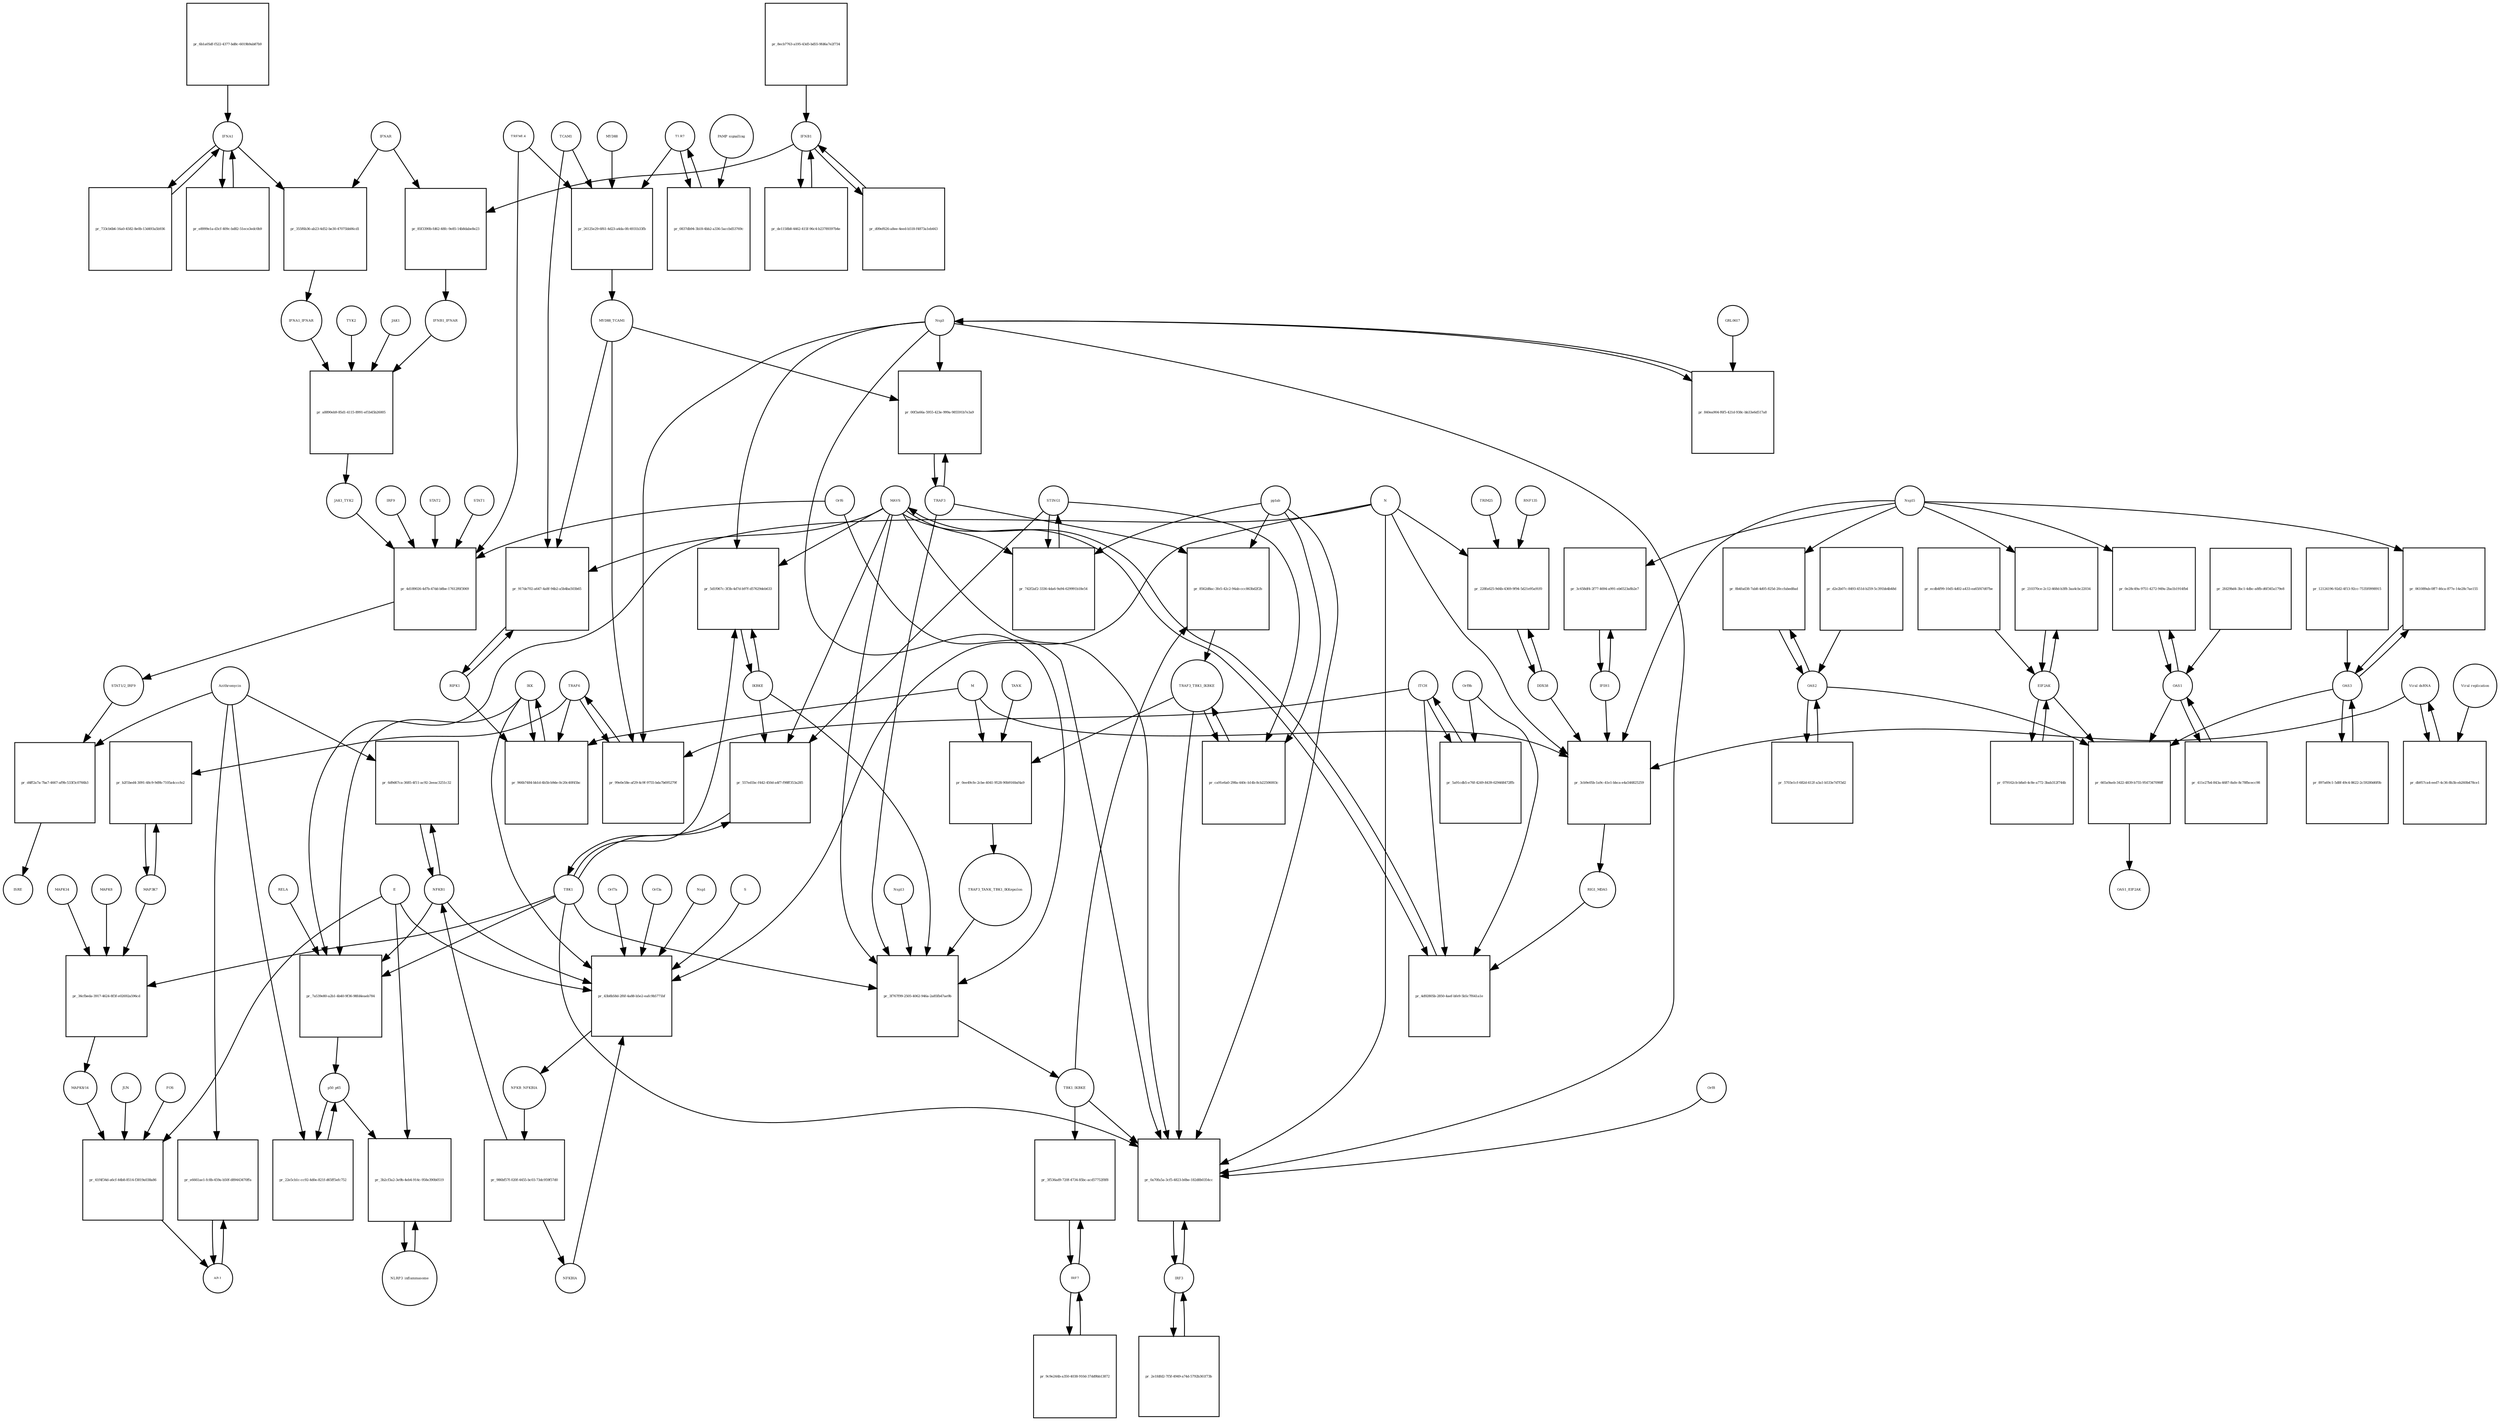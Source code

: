 strict digraph  {
IFNA1 [annotation="urn_miriam_pubmed_31226023|urn_miriam_wikipathways_WP4868", bipartite=0, cls=macromolecule, fontsize=4, label=IFNA1, shape=circle];
"pr_733cb6b6-16a0-4582-8e0b-13d493a5b936" [annotation="", bipartite=1, cls=process, fontsize=4, label="pr_733cb6b6-16a0-4582-8e0b-13d493a5b936", shape=square];
IFNB1 [annotation="urn_miriam_pubmed_31226023|urn_miriam_wikipathways_WP4868", bipartite=0, cls=macromolecule, fontsize=4, label=IFNB1, shape=circle];
"pr_de1158b8-4462-415f-96c4-b23789397b4e" [annotation="", bipartite=1, cls=process, fontsize=4, label="pr_de1158b8-4462-415f-96c4-b23789397b4e", shape=square];
"STAT1/2_IRF9" [annotation="urn_miriam_pubmed_31226023|urn_miriam_wikipathways_WP4868", bipartite=0, cls=complex, fontsize=4, label="STAT1/2_IRF9", shape=circle];
"pr_d4ff2a7a-7ba7-4667-af9b-533f3c0766b3" [annotation="", bipartite=1, cls=process, fontsize=4, label="pr_d4ff2a7a-7ba7-4667-af9b-533f3c0766b3", shape=square];
ISRE [annotation="urn_miriam_pubmed_31226023|urn_miriam_wikipathways_WP4868", bipartite=0, cls=complex, fontsize=4, label=ISRE, shape=circle];
Azithromycin [annotation=urn_miriam_wikipathways_WP4868, bipartite=0, cls="simple chemical", fontsize=4, label=Azithromycin, shape=circle];
"AP-1" [annotation="urn_miriam_pubmed_31226023|urn_miriam_wikipathways_WP4868", bipartite=0, cls=complex, fontsize=4, label="AP-1", shape=circle];
"pr_e6661ae1-fc8b-459a-b50f-d89443470ffa" [annotation="", bipartite=1, cls=process, fontsize=4, label="pr_e6661ae1-fc8b-459a-b50f-d89443470ffa", shape=square];
NFKB1 [annotation=urn_miriam_wikipathways_WP4868, bipartite=0, cls=macromolecule, fontsize=4, label=NFKB1, shape=circle];
"pr_6d9d67ca-3685-4f11-ac92-2eeac3251c32" [annotation="", bipartite=1, cls=process, fontsize=4, label="pr_6d9d67ca-3685-4f11-ac92-2eeac3251c32", shape=square];
IRF3 [annotation="", bipartite=0, cls=macromolecule, fontsize=4, label=IRF3, shape=circle];
"pr_2e1fdfd2-7f5f-4949-a74d-5792b361f73b" [annotation="", bipartite=1, cls=process, fontsize=4, label="pr_2e1fdfd2-7f5f-4949-a74d-5792b361f73b", shape=square];
p50_p65 [annotation="", bipartite=0, cls=complex, fontsize=4, label=p50_p65, shape=circle];
"pr_22e5cb1c-cc92-4d0e-821f-d65ff5efc752" [annotation="", bipartite=1, cls=process, fontsize=4, label="pr_22e5cb1c-cc92-4d0e-821f-d65ff5efc752", shape=square];
IRF7 [annotation="", bipartite=0, cls=macromolecule, fontsize=4, label=IRF7, shape=circle];
"pr_9c9e244b-a350-4038-910d-37dd9bb13872" [annotation="", bipartite=1, cls=process, fontsize=4, label="pr_9c9e244b-a350-4038-910d-37dd9bb13872", shape=square];
"pr_d09ef626-a8ee-4eed-b518-f4873a1eb443" [annotation="", bipartite=1, cls=process, fontsize=4, label="pr_d09ef626-a8ee-4eed-b518-f4873a1eb443", shape=square];
"pr_e8999e1a-d3cf-409c-bd82-51ece3edc0b9" [annotation="", bipartite=1, cls=process, fontsize=4, label="pr_e8999e1a-d3cf-409c-bd82-51ece3edc0b9", shape=square];
OAS1 [annotation="", bipartite=0, cls=macromolecule, fontsize=4, label=OAS1, shape=circle];
"pr_411e27b4-843a-4687-8afe-8c78fbcecc98" [annotation="", bipartite=1, cls=process, fontsize=4, label="pr_411e27b4-843a-4687-8afe-8c78fbcecc98", shape=square];
EIF2AK [annotation="", bipartite=0, cls=macromolecule, fontsize=4, label=EIF2AK, shape=circle];
"pr_079162cb-b8a0-4c8e-a772-3bab312f744b" [annotation="", bipartite=1, cls=process, fontsize=4, label="pr_079162cb-b8a0-4c8e-a772-3bab312f744b", shape=square];
OAS2 [annotation="", bipartite=0, cls=macromolecule, fontsize=4, label=OAS2, shape=circle];
"pr_5703e1cf-682d-412f-a3a1-b533e7d7f3d2" [annotation="", bipartite=1, cls=process, fontsize=4, label="pr_5703e1cf-682d-412f-a3a1-b533e7d7f3d2", shape=square];
OAS3 [annotation="", bipartite=0, cls=macromolecule, fontsize=4, label=OAS3, shape=circle];
"pr_897a69c1-5d8f-49c4-8622-2c59280d6f0b" [annotation="", bipartite=1, cls=process, fontsize=4, label="pr_897a69c1-5d8f-49c4-8622-2c59280d6f0b", shape=square];
"pr_8ecb7763-a195-43d5-bd55-9fd6a7e2f734" [annotation="", bipartite=1, cls=process, fontsize=4, label="pr_8ecb7763-a195-43d5-bd55-9fd6a7e2f734", shape=square];
"pr_6b1a05df-f522-4377-bd8c-6019b9ab87b9" [annotation="", bipartite=1, cls=process, fontsize=4, label="pr_6b1a05df-f522-4377-bd8c-6019b9ab87b9", shape=square];
"pr_2fd29bd4-3bc1-4dbc-a8fb-d6f345a179e8" [annotation="", bipartite=1, cls=process, fontsize=4, label="pr_2fd29bd4-3bc1-4dbc-a8fb-d6f345a179e8", shape=square];
"pr_ecdb4f99-10d5-4d02-a433-ea65f47d07be" [annotation="", bipartite=1, cls=process, fontsize=4, label="pr_ecdb4f99-10d5-4d02-a433-ea65f47d07be", shape=square];
TRAF6 [annotation="urn_miriam_pubmed_31226023|urn_miriam_wikipathways_WP4868", bipartite=0, cls=macromolecule, fontsize=4, label=TRAF6, shape=circle];
"pr_99e0e58e-af29-4c9f-9755-bda7b695279f" [annotation="", bipartite=1, cls=process, fontsize=4, label="pr_99e0e58e-af29-4c9f-9755-bda7b695279f", shape=square];
MYD88_TCAM1 [annotation=urn_miriam_pubmed_31226023, bipartite=0, cls=complex, fontsize=4, label=MYD88_TCAM1, shape=circle];
Nsp3 [annotation="urn_miriam_pubmed_31226023|urn_miriam_wikipathways_WP4868|urn_miriam_ncbiprotein_YP_009725299", bipartite=0, cls=macromolecule, fontsize=4, label=Nsp3, shape=circle];
ITCH [annotation="", bipartite=0, cls=macromolecule, fontsize=4, label=ITCH, shape=circle];
TBK1 [annotation="urn_miriam_pubmed_31226023|urn_miriam_wikipathways_WP4868|urn_miriam_pubmed_24622840", bipartite=0, cls=macromolecule, fontsize=4, label=TBK1, shape=circle];
"pr_557ed1bc-f442-450d-a4f7-f98ff353a285" [annotation="", bipartite=1, cls=process, fontsize=4, label="pr_557ed1bc-f442-450d-a4f7-f98ff353a285", shape=square];
IKBKE [annotation="", bipartite=0, cls=macromolecule, fontsize=4, label=IKBKE, shape=circle];
STING1 [annotation=urn_miriam_pubmed_24622840, bipartite=0, cls=macromolecule, fontsize=4, label=STING1, shape=circle];
MAVS [annotation="", bipartite=0, cls=macromolecule, fontsize=4, label=MAVS, shape=circle];
"pr_d2e2b07c-8493-451d-b259-5c391bb4b48d" [annotation="", bipartite=1, cls=process, fontsize=4, label="pr_d2e2b07c-8493-451d-b259-5c391bb4b48d", shape=square];
"pr_12124196-92d2-4f13-92cc-7535f0998915" [annotation="", bipartite=1, cls=process, fontsize=4, label="pr_12124196-92d2-4f13-92cc-7535f0998915", shape=square];
TRAF3 [annotation=urn_miriam_pubmed_31226023, bipartite=0, cls=macromolecule, fontsize=4, label=TRAF3, shape=circle];
"pr_00f3a66a-5955-423e-999a-985591b7e3a9" [annotation="", bipartite=1, cls=process, fontsize=4, label="pr_00f3a66a-5955-423e-999a-985591b7e3a9", shape=square];
MAP3K7 [annotation="", bipartite=0, cls=macromolecule, fontsize=4, label=MAP3K7, shape=circle];
"pr_b2f1bed4-3091-48c9-9d9b-7105a4cccfe2" [annotation="", bipartite=1, cls=process, fontsize=4, label="pr_b2f1bed4-3091-48c9-9d9b-7105a4cccfe2", shape=square];
IKK [annotation="", bipartite=0, cls=complex, fontsize=4, label=IKK, shape=circle];
"pr_966b7484-bb1d-4b5b-b9de-0c20c40f45bc" [annotation="", bipartite=1, cls=process, fontsize=4, label="pr_966b7484-bb1d-4b5b-b9de-0c20c40f45bc", shape=square];
RIPK1 [annotation="", bipartite=0, cls=macromolecule, fontsize=4, label=RIPK1, shape=circle];
M [annotation="urn_miriam_pubmed_31226023|urn_miriam_ncbiprotein_BCD58756", bipartite=0, cls=macromolecule, fontsize=4, label=M, shape=circle];
"pr_5d1f067c-3f3b-4d7d-b97f-d57629deb633" [annotation="", bipartite=1, cls=process, fontsize=4, label="pr_5d1f067c-3f3b-4d7d-b97f-d57629deb633", shape=square];
"pr_0a70fa5a-3cf5-4823-b0be-182d8b0354cc" [annotation="", bipartite=1, cls=process, fontsize=4, label="pr_0a70fa5a-3cf5-4823-b0be-182d8b0354cc", shape=square];
TBK1_IKBKE [annotation="urn_miriam_pubmed_31226023|urn_miriam_wikipathways_WP4868|urn_miriam_pubmed_24622840", bipartite=0, cls=complex, fontsize=4, label=TBK1_IKBKE, shape=circle];
N [annotation="urn_miriam_pubmed_31226023|urn_miriam_ncbiprotein_BCD58761", bipartite=0, cls=macromolecule, fontsize=4, label=N, shape=circle];
TRAF3_TBK1_IKBKE [annotation=urn_miriam_pubmed_24622840, bipartite=0, cls=complex, fontsize=4, label=TRAF3_TBK1_IKBKE, shape=circle];
Orf8 [annotation=urn_miriam_ncbiprotein_BCD58760, bipartite=0, cls=complex, fontsize=4, label=Orf8, shape=circle];
Orf6 [annotation="urn_miriam_pubmed_31226023|urn_miriam_ncbiprotein_BCD58757", bipartite=0, cls=macromolecule, fontsize=4, label=Orf6, shape=circle];
pp1ab [annotation="urn_miriam_ncbiprotein_YP_009724389|urn_miriam_pubmed_24622840", bipartite=0, cls=macromolecule, fontsize=4, label=pp1ab, shape=circle];
"pr_917de702-a647-4a8f-94b2-a5b4ba503b65" [annotation="", bipartite=1, cls=process, fontsize=4, label="pr_917de702-a647-4a8f-94b2-a5b4ba503b65", shape=square];
TCAM1 [annotation=urn_miriam_pubmed_31226023, bipartite=0, cls=macromolecule, fontsize=4, label=TCAM1, shape=circle];
"pr_4d92805b-2850-4aef-bfe9-5b5c7f641a1e" [annotation="", bipartite=1, cls=process, fontsize=4, label="pr_4d92805b-2850-4aef-bfe9-5b5c7f641a1e", shape=square];
RIG1_MDA5 [annotation="urn_miriam_pubmed_31226023|urn_miriam_pubmed_19052324", bipartite=0, cls=complex, fontsize=4, label=RIG1_MDA5, shape=circle];
Orf9b [annotation="urn_miriam_pubmed_31226023|urn_miriam_ncbiprotein_ABI96969|urn_miriam_uniprot_P0DTD2", bipartite=0, cls=macromolecule, fontsize=4, label=Orf9b, shape=circle];
"pr_061089ab-0ff7-46ca-877e-14e28c7ae155" [annotation="", bipartite=1, cls=process, fontsize=4, label="pr_061089ab-0ff7-46ca-877e-14e28c7ae155", shape=square];
Nsp15 [annotation="urn_miriam_pubmed_31226023|urn_miriam_ncbiprotein_YP_009725310", bipartite=0, cls=macromolecule, fontsize=4, label=Nsp15, shape=circle];
"pr_8b4fad38-7ab8-4d05-825d-20ccfabed8ad" [annotation="", bipartite=1, cls=process, fontsize=4, label="pr_8b4fad38-7ab8-4d05-825d-20ccfabed8ad", shape=square];
"pr_0e28c49a-9751-4272-949a-2ba1b1914fb4" [annotation="", bipartite=1, cls=process, fontsize=4, label="pr_0e28c49a-9751-4272-949a-2ba1b1914fb4", shape=square];
"pr_210370ce-2c12-468d-b3f8-3aa4cbc22034" [annotation="", bipartite=1, cls=process, fontsize=4, label="pr_210370ce-2c12-468d-b3f8-3aa4cbc22034", shape=square];
"Viral dsRNA" [annotation="urn_miriam_pubmed_31226023|urn_miriam_pubmed_19052324|urn_miriam_taxonomy_694009", bipartite=0, cls="nucleic acid feature", fontsize=4, label="Viral dsRNA", shape=circle];
"pr_db957ca4-eed7-4c36-8b3b-eb260b478ce1" [annotation="", bipartite=1, cls=process, fontsize=4, label="pr_db957ca4-eed7-4c36-8b3b-eb260b478ce1", shape=square];
"Viral replication" [annotation="urn_miriam_pubmed_31226023|urn_miriam_pubmed_19052324|urn_miriam_mesh_D014779", bipartite=0, cls=phenotype, fontsize=4, label="Viral replication", shape=circle];
"pr_840ea904-f6f5-421d-938c-bb33e6d517a8" [annotation="", bipartite=1, cls=process, fontsize=4, label="pr_840ea904-f6f5-421d-938c-bb33e6d517a8", shape=square];
GRL0617 [annotation=urn_miriam_wikipathways_WP4868, bipartite=0, cls="simple chemical", fontsize=4, label=GRL0617, shape=circle];
"pr_742f2af2-3336-4da6-9a94-629991b18e54" [annotation="", bipartite=1, cls=process, fontsize=4, label="pr_742f2af2-3336-4da6-9a94-629991b18e54", shape=square];
"pr_ca91e6a0-298a-440c-b14b-8cb22506003c" [annotation="", bipartite=1, cls=process, fontsize=4, label="pr_ca91e6a0-298a-440c-b14b-8cb22506003c", shape=square];
TLR7 [annotation=urn_miriam_pubmed_31226023, bipartite=0, cls=macromolecule, fontsize=4, label=TLR7, shape=circle];
"pr_0837db94-3b18-4bb2-a336-5accbd53769c" [annotation="", bipartite=1, cls=process, fontsize=4, label="pr_0837db94-3b18-4bb2-a336-5accbd53769c", shape=square];
"PAMP signalling" [annotation="urn_miriam_pubmed_31226023|urn_miriam_mesh_D000069452", bipartite=0, cls=phenotype, fontsize=4, label="PAMP signalling", shape=circle];
IFIH1 [annotation="", bipartite=0, cls=macromolecule, fontsize=4, label=IFIH1, shape=circle];
"pr_3c658df4-2f77-4694-a991-eb6523a8b2e7" [annotation="", bipartite=1, cls=process, fontsize=4, label="pr_3c658df4-2f77-4694-a991-eb6523a8b2e7", shape=square];
DDX58 [annotation="urn_miriam_pubmed_31226023|urn_miriam_pubmed_19052324", bipartite=0, cls=macromolecule, fontsize=4, label=DDX58, shape=circle];
"pr_228fa625-9d4b-4369-9f94-5d21e95a91f0" [annotation="", bipartite=1, cls=process, fontsize=4, label="pr_228fa625-9d4b-4369-9f94-5d21e95a91f0", shape=square];
TRIM25 [annotation="", bipartite=0, cls=macromolecule, fontsize=4, label=TRIM25, shape=circle];
RNF135 [annotation="", bipartite=0, cls=macromolecule, fontsize=4, label=RNF135, shape=circle];
"pr_5a91cdb5-e76f-4249-8439-629468472ffb" [annotation="", bipartite=1, cls=process, fontsize=4, label="pr_5a91cdb5-e76f-4249-8439-629468472ffb", shape=square];
"pr_0ee49cfe-2cbe-4041-9528-90b9160af4a9" [annotation="", bipartite=1, cls=process, fontsize=4, label="pr_0ee49cfe-2cbe-4041-9528-90b9160af4a9", shape=square];
TRAF3_TANK_TBK1_IKKepsilon [annotation="", bipartite=0, cls=complex, fontsize=4, label=TRAF3_TANK_TBK1_IKKepsilon, shape=circle];
TANK [annotation="", bipartite=0, cls=macromolecule, fontsize=4, label=TANK, shape=circle];
"pr_3f536ad9-720f-4734-85bc-acd57752f8f8" [annotation="", bipartite=1, cls=process, fontsize=4, label="pr_3f536ad9-720f-4734-85bc-acd57752f8f8", shape=square];
NLRP3_inflammasome [annotation="", bipartite=0, cls=complex, fontsize=4, label=NLRP3_inflammasome, shape=circle];
"pr_3b2cf3a2-3e9b-4eb4-914c-958e390b0519" [annotation="", bipartite=1, cls=process, fontsize=4, label="pr_3b2cf3a2-3e9b-4eb4-914c-958e390b0519", shape=square];
E [annotation="urn_miriam_pubmed_31226023|urn_miriam_ncbiprotein_BCD58755", bipartite=0, cls=macromolecule, fontsize=4, label=E, shape=circle];
STAT1 [annotation="urn_miriam_pubmed_31226023|urn_miriam_wikipathways_WP4868", bipartite=0, cls=macromolecule, fontsize=4, label=STAT1, shape=circle];
"pr_4d189026-4d7b-47dd-b8be-17612f6f3069" [annotation="", bipartite=1, cls=process, fontsize=4, label="pr_4d189026-4d7b-47dd-b8be-17612f6f3069", shape=square];
TREML4 [annotation=urn_miriam_wikipathways_WP4868, bipartite=0, cls=macromolecule, fontsize=4, label=TREML4, shape=circle];
JAK1_TYK2 [annotation="urn_miriam_pubmed_31226023|urn_miriam_wikipathways_WP4868", bipartite=0, cls=complex, fontsize=4, label=JAK1_TYK2, shape=circle];
IRF9 [annotation="urn_miriam_pubmed_31226023|urn_miriam_wikipathways_WP4868", bipartite=0, cls=macromolecule, fontsize=4, label=IRF9, shape=circle];
STAT2 [annotation="urn_miriam_pubmed_31226023|urn_miriam_wikipathways_WP4868", bipartite=0, cls=macromolecule, fontsize=4, label=STAT2, shape=circle];
"pr_665a9aeb-3422-4839-b755-9547347090ff" [annotation="", bipartite=1, cls=process, fontsize=4, label="pr_665a9aeb-3422-4839-b755-9547347090ff", shape=square];
OAS1_EIF2AK [annotation="", bipartite=0, cls=complex, fontsize=4, label=OAS1_EIF2AK, shape=circle];
JAK1 [annotation="urn_miriam_pubmed_31226023|urn_miriam_wikipathways_WP4868", bipartite=0, cls=macromolecule, fontsize=4, label=JAK1, shape=circle];
"pr_a8890eb9-85d1-4115-8991-ef1b45b26005" [annotation="", bipartite=1, cls=process, fontsize=4, label="pr_a8890eb9-85d1-4115-8991-ef1b45b26005", shape=square];
IFNA1_IFNAR [annotation="urn_miriam_pubmed_31226023|urn_miriam_wikipathways_WP4868", bipartite=0, cls=complex, fontsize=4, label=IFNA1_IFNAR, shape=circle];
IFNB1_IFNAR [annotation="urn_miriam_pubmed_31226023|urn_miriam_wikipathways_WP4868", bipartite=0, cls=complex, fontsize=4, label=IFNB1_IFNAR, shape=circle];
TYK2 [annotation="urn_miriam_pubmed_31226023|urn_miriam_wikipathways_WP4868", bipartite=0, cls=macromolecule, fontsize=4, label=TYK2, shape=circle];
MYD88 [annotation="urn_miriam_pubmed_31226023|urn_miriam_wikipathways_WP4868", bipartite=0, cls=macromolecule, fontsize=4, label=MYD88, shape=circle];
"pr_26125e29-6f61-4d23-a4da-0fc4931b33fb" [annotation="", bipartite=1, cls=process, fontsize=4, label="pr_26125e29-6f61-4d23-a4da-0fc4931b33fb", shape=square];
NFKB_NFKBIA [annotation="urn_miriam_pubmed_31226023|urn_miriam_wikipathways_WP4868", bipartite=0, cls=complex, fontsize=4, label=NFKB_NFKBIA, shape=circle];
"pr_986bf57f-020f-4455-bc03-73dc959f57d0" [annotation="", bipartite=1, cls=process, fontsize=4, label="pr_986bf57f-020f-4455-bc03-73dc959f57d0", shape=square];
NFKBIA [annotation="urn_miriam_pubmed_31226023|urn_miriam_wikipathways_WP4868", bipartite=0, cls=macromolecule, fontsize=4, label=NFKBIA, shape=circle];
IFNAR [annotation="urn_miriam_pubmed_31226023|urn_miriam_wikipathways_WP4868", bipartite=0, cls=complex, fontsize=4, label=IFNAR, shape=circle];
"pr_355f6b36-ab23-4d52-be30-47075bb06cd1" [annotation="", bipartite=1, cls=process, fontsize=4, label="pr_355f6b36-ab23-4d52-be30-47075bb06cd1", shape=square];
"pr_85f3390b-fd62-48fc-9e85-14b8dabe8e23" [annotation="", bipartite=1, cls=process, fontsize=4, label="pr_85f3390b-fd62-48fc-9e85-14b8dabe8e23", shape=square];
MAPK14 [annotation="urn_miriam_pubmed_31226023|urn_miriam_wikipathways_WP4868", bipartite=0, cls=macromolecule, fontsize=4, label=MAPK14, shape=circle];
"pr_36cfbeda-3917-4624-8f3f-e02692a596cd" [annotation="", bipartite=1, cls=process, fontsize=4, label="pr_36cfbeda-3917-4624-8f3f-e02692a596cd", shape=square];
"MAPK8/14" [annotation="urn_miriam_pubmed_31226023|urn_miriam_wikipathways_WP4868", bipartite=0, cls=complex, fontsize=4, label="MAPK8/14", shape=circle];
MAPK8 [annotation="urn_miriam_pubmed_31226023|urn_miriam_wikipathways_WP4868", bipartite=0, cls=macromolecule, fontsize=4, label=MAPK8, shape=circle];
JUN [annotation="urn_miriam_pubmed_31226023|urn_miriam_wikipathways_WP4868", bipartite=0, cls=macromolecule, fontsize=4, label=JUN, shape=circle];
"pr_41f4f34d-a6cf-44b8-8514-f3819a038a86" [annotation="", bipartite=1, cls=process, fontsize=4, label="pr_41f4f34d-a6cf-44b8-8514-f3819a038a86", shape=square];
FOS [annotation="urn_miriam_pubmed_31226023|urn_miriam_wikipathways_WP4868", bipartite=0, cls=macromolecule, fontsize=4, label=FOS, shape=circle];
"pr_43b8b58d-2f6f-4a88-b5e2-eafc9b5771bf" [annotation="", bipartite=1, cls=process, fontsize=4, label="pr_43b8b58d-2f6f-4a88-b5e2-eafc9b5771bf", shape=square];
Nsp1 [annotation="urn_miriam_pubmed_31226023|urn_miriam_ncbiprotein_YP_009725297", bipartite=0, cls=macromolecule, fontsize=4, label=Nsp1, shape=circle];
S [annotation=urn_miriam_ncbiprotein_BCD58753, bipartite=0, cls=macromolecule, fontsize=4, label=S, shape=circle];
Orf7a [annotation=urn_miriam_ncbiprotein_BCD58758, bipartite=0, cls=macromolecule, fontsize=4, label=Orf7a, shape=circle];
Orf3a [annotation=urn_miriam_ncbiprotein_BCD58754, bipartite=0, cls=macromolecule, fontsize=4, label=Orf3a, shape=circle];
"pr_3f767f99-2505-4062-946a-2a85fb47ae9b" [annotation="", bipartite=1, cls=process, fontsize=4, label="pr_3f767f99-2505-4062-946a-2a85fb47ae9b", shape=square];
Nsp13 [annotation="urn_miriam_uniprot_P0DTD1|urn_miriam_wikipathways_WP4868|urn_miriam_ncbiprotein_YP_009725308", bipartite=0, cls=macromolecule, fontsize=4, label=Nsp13, shape=circle];
RELA [annotation="", bipartite=0, cls=macromolecule, fontsize=4, label=RELA, shape=circle];
"pr_7a539e80-a2b1-4b40-9f36-98fd4eaeb784" [annotation="", bipartite=1, cls=process, fontsize=4, label="pr_7a539e80-a2b1-4b40-9f36-98fd4eaeb784", shape=square];
"pr_3cb9e05b-1a9c-41e1-bbca-e4a546825259" [annotation="", bipartite=1, cls=process, fontsize=4, label="pr_3cb9e05b-1a9c-41e1-bbca-e4a546825259", shape=square];
"pr_8562d8ac-3fe5-42c2-94ab-ccc863bd2f2b" [annotation="", bipartite=1, cls=process, fontsize=4, label="pr_8562d8ac-3fe5-42c2-94ab-ccc863bd2f2b", shape=square];
IFNA1 -> "pr_733cb6b6-16a0-4582-8e0b-13d493a5b936"  [annotation="", interaction_type=consumption];
IFNA1 -> "pr_e8999e1a-d3cf-409c-bd82-51ece3edc0b9"  [annotation="", interaction_type=consumption];
IFNA1 -> "pr_355f6b36-ab23-4d52-be30-47075bb06cd1"  [annotation="", interaction_type=consumption];
"pr_733cb6b6-16a0-4582-8e0b-13d493a5b936" -> IFNA1  [annotation="", interaction_type=production];
IFNB1 -> "pr_de1158b8-4462-415f-96c4-b23789397b4e"  [annotation="", interaction_type=consumption];
IFNB1 -> "pr_d09ef626-a8ee-4eed-b518-f4873a1eb443"  [annotation="", interaction_type=consumption];
IFNB1 -> "pr_85f3390b-fd62-48fc-9e85-14b8dabe8e23"  [annotation="", interaction_type=consumption];
"pr_de1158b8-4462-415f-96c4-b23789397b4e" -> IFNB1  [annotation="", interaction_type=production];
"STAT1/2_IRF9" -> "pr_d4ff2a7a-7ba7-4667-af9b-533f3c0766b3"  [annotation="", interaction_type=consumption];
"pr_d4ff2a7a-7ba7-4667-af9b-533f3c0766b3" -> ISRE  [annotation="", interaction_type=production];
Azithromycin -> "pr_d4ff2a7a-7ba7-4667-af9b-533f3c0766b3"  [annotation=urn_miriam_pubmed_31226023, interaction_type=inhibition];
Azithromycin -> "pr_e6661ae1-fc8b-459a-b50f-d89443470ffa"  [annotation=urn_miriam_pubmed_31226023, interaction_type=inhibition];
Azithromycin -> "pr_6d9d67ca-3685-4f11-ac92-2eeac3251c32"  [annotation=urn_miriam_wikipathways_WP4868, interaction_type=inhibition];
Azithromycin -> "pr_22e5cb1c-cc92-4d0e-821f-d65ff5efc752"  [annotation=urn_miriam_pubmed_31226023, interaction_type=inhibition];
"AP-1" -> "pr_e6661ae1-fc8b-459a-b50f-d89443470ffa"  [annotation="", interaction_type=consumption];
"pr_e6661ae1-fc8b-459a-b50f-d89443470ffa" -> "AP-1"  [annotation="", interaction_type=production];
NFKB1 -> "pr_6d9d67ca-3685-4f11-ac92-2eeac3251c32"  [annotation="", interaction_type=consumption];
NFKB1 -> "pr_43b8b58d-2f6f-4a88-b5e2-eafc9b5771bf"  [annotation="", interaction_type=consumption];
NFKB1 -> "pr_7a539e80-a2b1-4b40-9f36-98fd4eaeb784"  [annotation="", interaction_type=consumption];
"pr_6d9d67ca-3685-4f11-ac92-2eeac3251c32" -> NFKB1  [annotation="", interaction_type=production];
IRF3 -> "pr_2e1fdfd2-7f5f-4949-a74d-5792b361f73b"  [annotation="", interaction_type=consumption];
IRF3 -> "pr_0a70fa5a-3cf5-4823-b0be-182d8b0354cc"  [annotation="", interaction_type=consumption];
"pr_2e1fdfd2-7f5f-4949-a74d-5792b361f73b" -> IRF3  [annotation="", interaction_type=production];
p50_p65 -> "pr_22e5cb1c-cc92-4d0e-821f-d65ff5efc752"  [annotation="", interaction_type=consumption];
p50_p65 -> "pr_3b2cf3a2-3e9b-4eb4-914c-958e390b0519"  [annotation="urn_miriam_pubmed_32133002|urn_miriam_taxonomy_694009|urn_miriam_pubmed_28531279", interaction_type=catalysis];
"pr_22e5cb1c-cc92-4d0e-821f-d65ff5efc752" -> p50_p65  [annotation="", interaction_type=production];
IRF7 -> "pr_9c9e244b-a350-4038-910d-37dd9bb13872"  [annotation="", interaction_type=consumption];
IRF7 -> "pr_3f536ad9-720f-4734-85bc-acd57752f8f8"  [annotation="", interaction_type=consumption];
"pr_9c9e244b-a350-4038-910d-37dd9bb13872" -> IRF7  [annotation="", interaction_type=production];
"pr_d09ef626-a8ee-4eed-b518-f4873a1eb443" -> IFNB1  [annotation="", interaction_type=production];
"pr_e8999e1a-d3cf-409c-bd82-51ece3edc0b9" -> IFNA1  [annotation="", interaction_type=production];
OAS1 -> "pr_411e27b4-843a-4687-8afe-8c78fbcecc98"  [annotation="", interaction_type=consumption];
OAS1 -> "pr_0e28c49a-9751-4272-949a-2ba1b1914fb4"  [annotation="", interaction_type=consumption];
OAS1 -> "pr_665a9aeb-3422-4839-b755-9547347090ff"  [annotation="", interaction_type=consumption];
"pr_411e27b4-843a-4687-8afe-8c78fbcecc98" -> OAS1  [annotation="", interaction_type=production];
EIF2AK -> "pr_079162cb-b8a0-4c8e-a772-3bab312f744b"  [annotation="", interaction_type=consumption];
EIF2AK -> "pr_210370ce-2c12-468d-b3f8-3aa4cbc22034"  [annotation="", interaction_type=consumption];
EIF2AK -> "pr_665a9aeb-3422-4839-b755-9547347090ff"  [annotation="", interaction_type=consumption];
"pr_079162cb-b8a0-4c8e-a772-3bab312f744b" -> EIF2AK  [annotation="", interaction_type=production];
OAS2 -> "pr_5703e1cf-682d-412f-a3a1-b533e7d7f3d2"  [annotation="", interaction_type=consumption];
OAS2 -> "pr_8b4fad38-7ab8-4d05-825d-20ccfabed8ad"  [annotation="", interaction_type=consumption];
OAS2 -> "pr_665a9aeb-3422-4839-b755-9547347090ff"  [annotation="", interaction_type=consumption];
"pr_5703e1cf-682d-412f-a3a1-b533e7d7f3d2" -> OAS2  [annotation="", interaction_type=production];
OAS3 -> "pr_897a69c1-5d8f-49c4-8622-2c59280d6f0b"  [annotation="", interaction_type=consumption];
OAS3 -> "pr_061089ab-0ff7-46ca-877e-14e28c7ae155"  [annotation="", interaction_type=consumption];
OAS3 -> "pr_665a9aeb-3422-4839-b755-9547347090ff"  [annotation="", interaction_type=consumption];
"pr_897a69c1-5d8f-49c4-8622-2c59280d6f0b" -> OAS3  [annotation="", interaction_type=production];
"pr_8ecb7763-a195-43d5-bd55-9fd6a7e2f734" -> IFNB1  [annotation="", interaction_type=production];
"pr_6b1a05df-f522-4377-bd8c-6019b9ab87b9" -> IFNA1  [annotation="", interaction_type=production];
"pr_2fd29bd4-3bc1-4dbc-a8fb-d6f345a179e8" -> OAS1  [annotation="", interaction_type=production];
"pr_ecdb4f99-10d5-4d02-a433-ea65f47d07be" -> EIF2AK  [annotation="", interaction_type=production];
TRAF6 -> "pr_99e0e58e-af29-4c9f-9755-bda7b695279f"  [annotation="", interaction_type=consumption];
TRAF6 -> "pr_b2f1bed4-3091-48c9-9d9b-7105a4cccfe2"  [annotation=urn_miriam_pubmed_31226023, interaction_type=catalysis];
TRAF6 -> "pr_966b7484-bb1d-4b5b-b9de-0c20c40f45bc"  [annotation="urn_miriam_pubmed_31226023|urn_miriam_taxonomy_694009", interaction_type=catalysis];
"pr_99e0e58e-af29-4c9f-9755-bda7b695279f" -> TRAF6  [annotation="", interaction_type=production];
MYD88_TCAM1 -> "pr_99e0e58e-af29-4c9f-9755-bda7b695279f"  [annotation="urn_miriam_pubmed_31226023|urn_miriam_taxonomy_694009|urn_miriam_pubmed_25135833", interaction_type=catalysis];
MYD88_TCAM1 -> "pr_00f3a66a-5955-423e-999a-985591b7e3a9"  [annotation="urn_miriam_pubmed_31226023|urn_miriam_taxonomy_694009", interaction_type=catalysis];
MYD88_TCAM1 -> "pr_917de702-a647-4a8f-94b2-a5b4ba503b65"  [annotation="urn_miriam_pubmed_20404851|urn_miriam_pubmed_31226023", interaction_type=catalysis];
Nsp3 -> "pr_99e0e58e-af29-4c9f-9755-bda7b695279f"  [annotation="urn_miriam_pubmed_31226023|urn_miriam_taxonomy_694009|urn_miriam_pubmed_25135833", interaction_type=inhibition];
Nsp3 -> "pr_00f3a66a-5955-423e-999a-985591b7e3a9"  [annotation="urn_miriam_pubmed_31226023|urn_miriam_taxonomy_694009", interaction_type=inhibition];
Nsp3 -> "pr_5d1f067c-3f3b-4d7d-b97f-d57629deb633"  [annotation="urn_miriam_pubmed_18353649|urn_miriam_pubmed_25636800|urn_miriam_pubmed_31226023|urn_miriam_taxonomy_694009", interaction_type=inhibition];
Nsp3 -> "pr_0a70fa5a-3cf5-4823-b0be-182d8b0354cc"  [annotation="urn_miriam_pubmed_14679297|urn_miriam_pubmed_17108024|urn_miriam_pubmed_24622840|urn_miriam_pubmed_25481026|urn_miriam_pubmed_25636800|urn_miriam_pubmed_29294448|urn_miriam_pubmed_17761676|urn_miriam_pubmed_18440553|urn_miriam_pubmed_31226023|urn_miriam_taxonomy_694009", interaction_type=inhibition];
Nsp3 -> "pr_840ea904-f6f5-421d-938c-bb33e6d517a8"  [annotation="", interaction_type=consumption];
Nsp3 -> "pr_3f767f99-2505-4062-946a-2a85fb47ae9b"  [annotation="urn_miriam_pubmed_31226023|urn_miriam_taxonomy_694009|urn_miriam_pubmed_19380580", interaction_type=inhibition];
ITCH -> "pr_99e0e58e-af29-4c9f-9755-bda7b695279f"  [annotation="urn_miriam_pubmed_31226023|urn_miriam_taxonomy_694009|urn_miriam_pubmed_25135833", interaction_type=inhibition];
ITCH -> "pr_4d92805b-2850-4aef-bfe9-5b5c7f641a1e"  [annotation="urn_miriam_pubmed_19052324|urn_miriam_pubmed_25135833|urn_miriam_pubmed_31226023|urn_miriam_taxonomy_694009", interaction_type=inhibition];
ITCH -> "pr_5a91cdb5-e76f-4249-8439-629468472ffb"  [annotation="", interaction_type=consumption];
TBK1 -> "pr_557ed1bc-f442-450d-a4f7-f98ff353a285"  [annotation="", interaction_type=consumption];
TBK1 -> "pr_5d1f067c-3f3b-4d7d-b97f-d57629deb633"  [annotation="urn_miriam_pubmed_18353649|urn_miriam_pubmed_25636800|urn_miriam_pubmed_31226023|urn_miriam_taxonomy_694009", interaction_type=catalysis];
TBK1 -> "pr_0a70fa5a-3cf5-4823-b0be-182d8b0354cc"  [annotation="urn_miriam_pubmed_14679297|urn_miriam_pubmed_17108024|urn_miriam_pubmed_24622840|urn_miriam_pubmed_25481026|urn_miriam_pubmed_25636800|urn_miriam_pubmed_29294448|urn_miriam_pubmed_17761676|urn_miriam_pubmed_18440553|urn_miriam_pubmed_31226023|urn_miriam_taxonomy_694009", interaction_type=catalysis];
TBK1 -> "pr_36cfbeda-3917-4624-8f3f-e02692a596cd"  [annotation=urn_miriam_pubmed_31226023, interaction_type=catalysis];
TBK1 -> "pr_3f767f99-2505-4062-946a-2a85fb47ae9b"  [annotation="", interaction_type=consumption];
TBK1 -> "pr_7a539e80-a2b1-4b40-9f36-98fd4eaeb784"  [annotation="urn_miriam_pubmed_14679297|urn_miriam_pubmed_17108024|urn_miriam_pubmed_19609947|urn_miriam_pubmed_31226023|urn_miriam_taxonomy_694009", interaction_type=catalysis];
"pr_557ed1bc-f442-450d-a4f7-f98ff353a285" -> TBK1  [annotation="", interaction_type=production];
IKBKE -> "pr_557ed1bc-f442-450d-a4f7-f98ff353a285"  [annotation="urn_miriam_pubmed_24622840|urn_miriam_pubmed_25636800|urn_miriam_pubmed_26631542", interaction_type=catalysis];
IKBKE -> "pr_5d1f067c-3f3b-4d7d-b97f-d57629deb633"  [annotation="", interaction_type=consumption];
IKBKE -> "pr_3f767f99-2505-4062-946a-2a85fb47ae9b"  [annotation="", interaction_type=consumption];
STING1 -> "pr_557ed1bc-f442-450d-a4f7-f98ff353a285"  [annotation="urn_miriam_pubmed_24622840|urn_miriam_pubmed_25636800|urn_miriam_pubmed_26631542", interaction_type=catalysis];
STING1 -> "pr_742f2af2-3336-4da6-9a94-629991b18e54"  [annotation="", interaction_type=consumption];
STING1 -> "pr_ca91e6a0-298a-440c-b14b-8cb22506003c"  [annotation="urn_miriam_pubmed_24622840|urn_miriam_taxonomy_694009", interaction_type=catalysis];
MAVS -> "pr_557ed1bc-f442-450d-a4f7-f98ff353a285"  [annotation="urn_miriam_pubmed_24622840|urn_miriam_pubmed_25636800|urn_miriam_pubmed_26631542", interaction_type=catalysis];
MAVS -> "pr_5d1f067c-3f3b-4d7d-b97f-d57629deb633"  [annotation="urn_miriam_pubmed_18353649|urn_miriam_pubmed_25636800|urn_miriam_pubmed_31226023|urn_miriam_taxonomy_694009", interaction_type=catalysis];
MAVS -> "pr_0a70fa5a-3cf5-4823-b0be-182d8b0354cc"  [annotation="urn_miriam_pubmed_14679297|urn_miriam_pubmed_17108024|urn_miriam_pubmed_24622840|urn_miriam_pubmed_25481026|urn_miriam_pubmed_25636800|urn_miriam_pubmed_29294448|urn_miriam_pubmed_17761676|urn_miriam_pubmed_18440553|urn_miriam_pubmed_31226023|urn_miriam_taxonomy_694009", interaction_type=catalysis];
MAVS -> "pr_917de702-a647-4a8f-94b2-a5b4ba503b65"  [annotation="urn_miriam_pubmed_20404851|urn_miriam_pubmed_31226023", interaction_type=catalysis];
MAVS -> "pr_4d92805b-2850-4aef-bfe9-5b5c7f641a1e"  [annotation="", interaction_type=consumption];
MAVS -> "pr_742f2af2-3336-4da6-9a94-629991b18e54"  [annotation="urn_miriam_pubmed_22312431|urn_miriam_pubmed_24622840|urn_miriam_taxonomy_694009", interaction_type=catalysis];
MAVS -> "pr_3f767f99-2505-4062-946a-2a85fb47ae9b"  [annotation="urn_miriam_pubmed_31226023|urn_miriam_taxonomy_694009|urn_miriam_pubmed_19380580", interaction_type=catalysis];
"pr_d2e2b07c-8493-451d-b259-5c391bb4b48d" -> OAS2  [annotation="", interaction_type=production];
"pr_12124196-92d2-4f13-92cc-7535f0998915" -> OAS3  [annotation="", interaction_type=production];
TRAF3 -> "pr_00f3a66a-5955-423e-999a-985591b7e3a9"  [annotation="", interaction_type=consumption];
TRAF3 -> "pr_3f767f99-2505-4062-946a-2a85fb47ae9b"  [annotation="urn_miriam_pubmed_31226023|urn_miriam_taxonomy_694009|urn_miriam_pubmed_19380580", interaction_type=catalysis];
TRAF3 -> "pr_8562d8ac-3fe5-42c2-94ab-ccc863bd2f2b"  [annotation="", interaction_type=consumption];
"pr_00f3a66a-5955-423e-999a-985591b7e3a9" -> TRAF3  [annotation="", interaction_type=production];
MAP3K7 -> "pr_b2f1bed4-3091-48c9-9d9b-7105a4cccfe2"  [annotation="", interaction_type=consumption];
MAP3K7 -> "pr_36cfbeda-3917-4624-8f3f-e02692a596cd"  [annotation=urn_miriam_pubmed_31226023, interaction_type=catalysis];
"pr_b2f1bed4-3091-48c9-9d9b-7105a4cccfe2" -> MAP3K7  [annotation="", interaction_type=production];
IKK -> "pr_966b7484-bb1d-4b5b-b9de-0c20c40f45bc"  [annotation="", interaction_type=consumption];
IKK -> "pr_43b8b58d-2f6f-4a88-b5e2-eafc9b5771bf"  [annotation="urn_miriam_pubmed_31226023|urn_miriam_taxonomy_694009", interaction_type=inhibition];
IKK -> "pr_7a539e80-a2b1-4b40-9f36-98fd4eaeb784"  [annotation="urn_miriam_pubmed_14679297|urn_miriam_pubmed_17108024|urn_miriam_pubmed_19609947|urn_miriam_pubmed_31226023|urn_miriam_taxonomy_694009", interaction_type=catalysis];
"pr_966b7484-bb1d-4b5b-b9de-0c20c40f45bc" -> IKK  [annotation="", interaction_type=production];
RIPK1 -> "pr_966b7484-bb1d-4b5b-b9de-0c20c40f45bc"  [annotation="urn_miriam_pubmed_31226023|urn_miriam_taxonomy_694009", interaction_type=catalysis];
RIPK1 -> "pr_917de702-a647-4a8f-94b2-a5b4ba503b65"  [annotation="", interaction_type=consumption];
M -> "pr_966b7484-bb1d-4b5b-b9de-0c20c40f45bc"  [annotation="urn_miriam_pubmed_31226023|urn_miriam_taxonomy_694009", interaction_type=inhibition];
M -> "pr_0ee49cfe-2cbe-4041-9528-90b9160af4a9"  [annotation="urn_miriam_pubmed_19380580|urn_miriam_taxonomy_694009", interaction_type=inhibition];
M -> "pr_3cb9e05b-1a9c-41e1-bbca-e4a546825259"  [annotation="urn_miriam_pubmed_19052324|urn_miriam_pubmed_31226023|urn_miriam_taxonomy_694009", interaction_type=inhibition];
"pr_5d1f067c-3f3b-4d7d-b97f-d57629deb633" -> IKBKE  [annotation="", interaction_type=production];
"pr_0a70fa5a-3cf5-4823-b0be-182d8b0354cc" -> IRF3  [annotation="", interaction_type=production];
TBK1_IKBKE -> "pr_0a70fa5a-3cf5-4823-b0be-182d8b0354cc"  [annotation="urn_miriam_pubmed_14679297|urn_miriam_pubmed_17108024|urn_miriam_pubmed_24622840|urn_miriam_pubmed_25481026|urn_miriam_pubmed_25636800|urn_miriam_pubmed_29294448|urn_miriam_pubmed_17761676|urn_miriam_pubmed_18440553|urn_miriam_pubmed_31226023|urn_miriam_taxonomy_694009", interaction_type=catalysis];
TBK1_IKBKE -> "pr_3f536ad9-720f-4734-85bc-acd57752f8f8"  [annotation=urn_miriam_pubmed_19380580, interaction_type=catalysis];
TBK1_IKBKE -> "pr_8562d8ac-3fe5-42c2-94ab-ccc863bd2f2b"  [annotation="", interaction_type=consumption];
N -> "pr_0a70fa5a-3cf5-4823-b0be-182d8b0354cc"  [annotation="urn_miriam_pubmed_14679297|urn_miriam_pubmed_17108024|urn_miriam_pubmed_24622840|urn_miriam_pubmed_25481026|urn_miriam_pubmed_25636800|urn_miriam_pubmed_29294448|urn_miriam_pubmed_17761676|urn_miriam_pubmed_18440553|urn_miriam_pubmed_31226023|urn_miriam_taxonomy_694009", interaction_type=inhibition];
N -> "pr_228fa625-9d4b-4369-9f94-5d21e95a91f0"  [annotation="urn_miriam_pubmed_25581309|urn_miriam_pubmed_28148787|urn_miriam_taxonomy_694009", interaction_type=inhibition];
N -> "pr_43b8b58d-2f6f-4a88-b5e2-eafc9b5771bf"  [annotation="urn_miriam_pubmed_31226023|urn_miriam_taxonomy_694009", interaction_type=catalysis];
N -> "pr_7a539e80-a2b1-4b40-9f36-98fd4eaeb784"  [annotation="urn_miriam_pubmed_14679297|urn_miriam_pubmed_17108024|urn_miriam_pubmed_19609947|urn_miriam_pubmed_31226023|urn_miriam_taxonomy_694009", interaction_type=inhibition];
N -> "pr_3cb9e05b-1a9c-41e1-bbca-e4a546825259"  [annotation="urn_miriam_pubmed_19052324|urn_miriam_pubmed_31226023|urn_miriam_taxonomy_694009", interaction_type=inhibition];
TRAF3_TBK1_IKBKE -> "pr_0a70fa5a-3cf5-4823-b0be-182d8b0354cc"  [annotation="urn_miriam_pubmed_14679297|urn_miriam_pubmed_17108024|urn_miriam_pubmed_24622840|urn_miriam_pubmed_25481026|urn_miriam_pubmed_25636800|urn_miriam_pubmed_29294448|urn_miriam_pubmed_17761676|urn_miriam_pubmed_18440553|urn_miriam_pubmed_31226023|urn_miriam_taxonomy_694009", interaction_type=catalysis];
TRAF3_TBK1_IKBKE -> "pr_ca91e6a0-298a-440c-b14b-8cb22506003c"  [annotation="", interaction_type=consumption];
TRAF3_TBK1_IKBKE -> "pr_0ee49cfe-2cbe-4041-9528-90b9160af4a9"  [annotation="", interaction_type=consumption];
Orf8 -> "pr_0a70fa5a-3cf5-4823-b0be-182d8b0354cc"  [annotation="urn_miriam_pubmed_14679297|urn_miriam_pubmed_17108024|urn_miriam_pubmed_24622840|urn_miriam_pubmed_25481026|urn_miriam_pubmed_25636800|urn_miriam_pubmed_29294448|urn_miriam_pubmed_17761676|urn_miriam_pubmed_18440553|urn_miriam_pubmed_31226023|urn_miriam_taxonomy_694009", interaction_type=inhibition];
Orf6 -> "pr_0a70fa5a-3cf5-4823-b0be-182d8b0354cc"  [annotation="urn_miriam_pubmed_14679297|urn_miriam_pubmed_17108024|urn_miriam_pubmed_24622840|urn_miriam_pubmed_25481026|urn_miriam_pubmed_25636800|urn_miriam_pubmed_29294448|urn_miriam_pubmed_17761676|urn_miriam_pubmed_18440553|urn_miriam_pubmed_31226023|urn_miriam_taxonomy_694009", interaction_type=inhibition];
Orf6 -> "pr_4d189026-4d7b-47dd-b8be-17612f6f3069"  [annotation="urn_miriam_pubmed_31226023|urn_miriam_taxonomy_694009", interaction_type=inhibition];
pp1ab -> "pr_0a70fa5a-3cf5-4823-b0be-182d8b0354cc"  [annotation="urn_miriam_pubmed_14679297|urn_miriam_pubmed_17108024|urn_miriam_pubmed_24622840|urn_miriam_pubmed_25481026|urn_miriam_pubmed_25636800|urn_miriam_pubmed_29294448|urn_miriam_pubmed_17761676|urn_miriam_pubmed_18440553|urn_miriam_pubmed_31226023|urn_miriam_taxonomy_694009", interaction_type=inhibition];
pp1ab -> "pr_742f2af2-3336-4da6-9a94-629991b18e54"  [annotation="urn_miriam_pubmed_22312431|urn_miriam_pubmed_24622840|urn_miriam_taxonomy_694009", interaction_type=inhibition];
pp1ab -> "pr_ca91e6a0-298a-440c-b14b-8cb22506003c"  [annotation="urn_miriam_pubmed_24622840|urn_miriam_taxonomy_694009", interaction_type=inhibition];
pp1ab -> "pr_8562d8ac-3fe5-42c2-94ab-ccc863bd2f2b"  [annotation="urn_miriam_pubmed_24622840|urn_miriam_taxonomy_694009", interaction_type=inhibition];
"pr_917de702-a647-4a8f-94b2-a5b4ba503b65" -> RIPK1  [annotation="", interaction_type=production];
TCAM1 -> "pr_917de702-a647-4a8f-94b2-a5b4ba503b65"  [annotation="urn_miriam_pubmed_20404851|urn_miriam_pubmed_31226023", interaction_type=catalysis];
TCAM1 -> "pr_26125e29-6f61-4d23-a4da-0fc4931b33fb"  [annotation="", interaction_type=consumption];
"pr_4d92805b-2850-4aef-bfe9-5b5c7f641a1e" -> MAVS  [annotation="", interaction_type=production];
RIG1_MDA5 -> "pr_4d92805b-2850-4aef-bfe9-5b5c7f641a1e"  [annotation="urn_miriam_pubmed_19052324|urn_miriam_pubmed_25135833|urn_miriam_pubmed_31226023|urn_miriam_taxonomy_694009", interaction_type=catalysis];
Orf9b -> "pr_4d92805b-2850-4aef-bfe9-5b5c7f641a1e"  [annotation="urn_miriam_pubmed_19052324|urn_miriam_pubmed_25135833|urn_miriam_pubmed_31226023|urn_miriam_taxonomy_694009", interaction_type=inhibition];
Orf9b -> "pr_5a91cdb5-e76f-4249-8439-629468472ffb"  [annotation="urn_miriam_pubmed_25135833|urn_miriam_taxonomy_694009", interaction_type=catalysis];
"pr_061089ab-0ff7-46ca-877e-14e28c7ae155" -> OAS3  [annotation="", interaction_type=production];
Nsp15 -> "pr_061089ab-0ff7-46ca-877e-14e28c7ae155"  [annotation="urn_miriam_pubmed_31226023|urn_miriam_taxonomy_694009", interaction_type=inhibition];
Nsp15 -> "pr_8b4fad38-7ab8-4d05-825d-20ccfabed8ad"  [annotation="urn_miriam_pubmed_31226023|urn_miriam_taxonomy_694009", interaction_type=inhibition];
Nsp15 -> "pr_0e28c49a-9751-4272-949a-2ba1b1914fb4"  [annotation="urn_miriam_pubmed_31226023|urn_miriam_taxonomy_694009", interaction_type=inhibition];
Nsp15 -> "pr_210370ce-2c12-468d-b3f8-3aa4cbc22034"  [annotation="urn_miriam_pubmed_31226023|urn_miriam_taxonomy_694009", interaction_type=inhibition];
Nsp15 -> "pr_3c658df4-2f77-4694-a991-eb6523a8b2e7"  [annotation="urn_miriam_pubmed_28158275|urn_miriam_taxonomy_694009", interaction_type=inhibition];
Nsp15 -> "pr_3cb9e05b-1a9c-41e1-bbca-e4a546825259"  [annotation="urn_miriam_pubmed_19052324|urn_miriam_pubmed_31226023|urn_miriam_taxonomy_694009", interaction_type=inhibition];
"pr_8b4fad38-7ab8-4d05-825d-20ccfabed8ad" -> OAS2  [annotation="", interaction_type=production];
"pr_0e28c49a-9751-4272-949a-2ba1b1914fb4" -> OAS1  [annotation="", interaction_type=production];
"pr_210370ce-2c12-468d-b3f8-3aa4cbc22034" -> EIF2AK  [annotation="", interaction_type=production];
"Viral dsRNA" -> "pr_db957ca4-eed7-4c36-8b3b-eb260b478ce1"  [annotation="", interaction_type=consumption];
"Viral dsRNA" -> "pr_3cb9e05b-1a9c-41e1-bbca-e4a546825259"  [annotation="urn_miriam_pubmed_19052324|urn_miriam_pubmed_31226023|urn_miriam_taxonomy_694009", interaction_type=catalysis];
"pr_db957ca4-eed7-4c36-8b3b-eb260b478ce1" -> "Viral dsRNA"  [annotation="", interaction_type=production];
"Viral replication" -> "pr_db957ca4-eed7-4c36-8b3b-eb260b478ce1"  [annotation="urn_miriam_pubmed_31226023|urn_miriam_taxonomy_694009", interaction_type="necessary stimulation"];
"pr_840ea904-f6f5-421d-938c-bb33e6d517a8" -> Nsp3  [annotation="", interaction_type=production];
GRL0617 -> "pr_840ea904-f6f5-421d-938c-bb33e6d517a8"  [annotation=urn_miriam_pubmed_31226023, interaction_type=inhibition];
"pr_742f2af2-3336-4da6-9a94-629991b18e54" -> STING1  [annotation="", interaction_type=production];
"pr_ca91e6a0-298a-440c-b14b-8cb22506003c" -> TRAF3_TBK1_IKBKE  [annotation="", interaction_type=production];
TLR7 -> "pr_0837db94-3b18-4bb2-a336-5accbd53769c"  [annotation="", interaction_type=consumption];
TLR7 -> "pr_26125e29-6f61-4d23-a4da-0fc4931b33fb"  [annotation=urn_miriam_pubmed_31226023, interaction_type=catalysis];
"pr_0837db94-3b18-4bb2-a336-5accbd53769c" -> TLR7  [annotation="", interaction_type=production];
"PAMP signalling" -> "pr_0837db94-3b18-4bb2-a336-5accbd53769c"  [annotation=urn_miriam_pubmed_31226023, interaction_type="necessary stimulation"];
IFIH1 -> "pr_3c658df4-2f77-4694-a991-eb6523a8b2e7"  [annotation="", interaction_type=consumption];
IFIH1 -> "pr_3cb9e05b-1a9c-41e1-bbca-e4a546825259"  [annotation="", interaction_type=consumption];
"pr_3c658df4-2f77-4694-a991-eb6523a8b2e7" -> IFIH1  [annotation="", interaction_type=production];
DDX58 -> "pr_228fa625-9d4b-4369-9f94-5d21e95a91f0"  [annotation="", interaction_type=consumption];
DDX58 -> "pr_3cb9e05b-1a9c-41e1-bbca-e4a546825259"  [annotation="", interaction_type=consumption];
"pr_228fa625-9d4b-4369-9f94-5d21e95a91f0" -> DDX58  [annotation="", interaction_type=production];
TRIM25 -> "pr_228fa625-9d4b-4369-9f94-5d21e95a91f0"  [annotation="urn_miriam_pubmed_25581309|urn_miriam_pubmed_28148787|urn_miriam_taxonomy_694009", interaction_type=catalysis];
RNF135 -> "pr_228fa625-9d4b-4369-9f94-5d21e95a91f0"  [annotation="urn_miriam_pubmed_25581309|urn_miriam_pubmed_28148787|urn_miriam_taxonomy_694009", interaction_type=catalysis];
"pr_5a91cdb5-e76f-4249-8439-629468472ffb" -> ITCH  [annotation="", interaction_type=production];
"pr_0ee49cfe-2cbe-4041-9528-90b9160af4a9" -> TRAF3_TANK_TBK1_IKKepsilon  [annotation="", interaction_type=production];
TRAF3_TANK_TBK1_IKKepsilon -> "pr_3f767f99-2505-4062-946a-2a85fb47ae9b"  [annotation="urn_miriam_pubmed_31226023|urn_miriam_taxonomy_694009|urn_miriam_pubmed_19380580", interaction_type=catalysis];
TANK -> "pr_0ee49cfe-2cbe-4041-9528-90b9160af4a9"  [annotation="", interaction_type=consumption];
"pr_3f536ad9-720f-4734-85bc-acd57752f8f8" -> IRF7  [annotation="", interaction_type=production];
NLRP3_inflammasome -> "pr_3b2cf3a2-3e9b-4eb4-914c-958e390b0519"  [annotation="", interaction_type=consumption];
"pr_3b2cf3a2-3e9b-4eb4-914c-958e390b0519" -> NLRP3_inflammasome  [annotation="", interaction_type=production];
E -> "pr_3b2cf3a2-3e9b-4eb4-914c-958e390b0519"  [annotation="urn_miriam_pubmed_32133002|urn_miriam_taxonomy_694009|urn_miriam_pubmed_28531279", interaction_type=catalysis];
E -> "pr_41f4f34d-a6cf-44b8-8514-f3819a038a86"  [annotation="urn_miriam_pubmed_31226023|urn_miriam_taxonomy_694009", interaction_type=catalysis];
E -> "pr_43b8b58d-2f6f-4a88-b5e2-eafc9b5771bf"  [annotation="urn_miriam_pubmed_31226023|urn_miriam_taxonomy_694009", interaction_type=catalysis];
STAT1 -> "pr_4d189026-4d7b-47dd-b8be-17612f6f3069"  [annotation="", interaction_type=consumption];
"pr_4d189026-4d7b-47dd-b8be-17612f6f3069" -> "STAT1/2_IRF9"  [annotation="", interaction_type=production];
TREML4 -> "pr_4d189026-4d7b-47dd-b8be-17612f6f3069"  [annotation="urn_miriam_pubmed_31226023|urn_miriam_taxonomy_694009", interaction_type=catalysis];
TREML4 -> "pr_26125e29-6f61-4d23-a4da-0fc4931b33fb"  [annotation=urn_miriam_pubmed_31226023, interaction_type=catalysis];
JAK1_TYK2 -> "pr_4d189026-4d7b-47dd-b8be-17612f6f3069"  [annotation="urn_miriam_pubmed_31226023|urn_miriam_taxonomy_694009", interaction_type=catalysis];
IRF9 -> "pr_4d189026-4d7b-47dd-b8be-17612f6f3069"  [annotation="", interaction_type=consumption];
STAT2 -> "pr_4d189026-4d7b-47dd-b8be-17612f6f3069"  [annotation="", interaction_type=consumption];
"pr_665a9aeb-3422-4839-b755-9547347090ff" -> OAS1_EIF2AK  [annotation="", interaction_type=production];
JAK1 -> "pr_a8890eb9-85d1-4115-8991-ef1b45b26005"  [annotation="", interaction_type=consumption];
"pr_a8890eb9-85d1-4115-8991-ef1b45b26005" -> JAK1_TYK2  [annotation="", interaction_type=production];
IFNA1_IFNAR -> "pr_a8890eb9-85d1-4115-8991-ef1b45b26005"  [annotation=urn_miriam_pubmed_31226023, interaction_type=catalysis];
IFNB1_IFNAR -> "pr_a8890eb9-85d1-4115-8991-ef1b45b26005"  [annotation=urn_miriam_pubmed_31226023, interaction_type=catalysis];
TYK2 -> "pr_a8890eb9-85d1-4115-8991-ef1b45b26005"  [annotation="", interaction_type=consumption];
MYD88 -> "pr_26125e29-6f61-4d23-a4da-0fc4931b33fb"  [annotation="", interaction_type=consumption];
"pr_26125e29-6f61-4d23-a4da-0fc4931b33fb" -> MYD88_TCAM1  [annotation="", interaction_type=production];
NFKB_NFKBIA -> "pr_986bf57f-020f-4455-bc03-73dc959f57d0"  [annotation="", interaction_type=consumption];
"pr_986bf57f-020f-4455-bc03-73dc959f57d0" -> NFKBIA  [annotation="", interaction_type=production];
"pr_986bf57f-020f-4455-bc03-73dc959f57d0" -> NFKB1  [annotation="", interaction_type=production];
NFKBIA -> "pr_43b8b58d-2f6f-4a88-b5e2-eafc9b5771bf"  [annotation="", interaction_type=consumption];
IFNAR -> "pr_355f6b36-ab23-4d52-be30-47075bb06cd1"  [annotation="", interaction_type=consumption];
IFNAR -> "pr_85f3390b-fd62-48fc-9e85-14b8dabe8e23"  [annotation="", interaction_type=consumption];
"pr_355f6b36-ab23-4d52-be30-47075bb06cd1" -> IFNA1_IFNAR  [annotation="", interaction_type=production];
"pr_85f3390b-fd62-48fc-9e85-14b8dabe8e23" -> IFNB1_IFNAR  [annotation="", interaction_type=production];
MAPK14 -> "pr_36cfbeda-3917-4624-8f3f-e02692a596cd"  [annotation="", interaction_type=consumption];
"pr_36cfbeda-3917-4624-8f3f-e02692a596cd" -> "MAPK8/14"  [annotation="", interaction_type=production];
"MAPK8/14" -> "pr_41f4f34d-a6cf-44b8-8514-f3819a038a86"  [annotation="urn_miriam_pubmed_31226023|urn_miriam_taxonomy_694009", interaction_type=catalysis];
MAPK8 -> "pr_36cfbeda-3917-4624-8f3f-e02692a596cd"  [annotation="", interaction_type=consumption];
JUN -> "pr_41f4f34d-a6cf-44b8-8514-f3819a038a86"  [annotation="", interaction_type=consumption];
"pr_41f4f34d-a6cf-44b8-8514-f3819a038a86" -> "AP-1"  [annotation="", interaction_type=production];
FOS -> "pr_41f4f34d-a6cf-44b8-8514-f3819a038a86"  [annotation="", interaction_type=consumption];
"pr_43b8b58d-2f6f-4a88-b5e2-eafc9b5771bf" -> NFKB_NFKBIA  [annotation="", interaction_type=production];
Nsp1 -> "pr_43b8b58d-2f6f-4a88-b5e2-eafc9b5771bf"  [annotation="urn_miriam_pubmed_31226023|urn_miriam_taxonomy_694009", interaction_type=catalysis];
S -> "pr_43b8b58d-2f6f-4a88-b5e2-eafc9b5771bf"  [annotation="urn_miriam_pubmed_31226023|urn_miriam_taxonomy_694009", interaction_type=catalysis];
Orf7a -> "pr_43b8b58d-2f6f-4a88-b5e2-eafc9b5771bf"  [annotation="urn_miriam_pubmed_31226023|urn_miriam_taxonomy_694009", interaction_type=catalysis];
Orf3a -> "pr_43b8b58d-2f6f-4a88-b5e2-eafc9b5771bf"  [annotation="urn_miriam_pubmed_31226023|urn_miriam_taxonomy_694009", interaction_type=catalysis];
"pr_3f767f99-2505-4062-946a-2a85fb47ae9b" -> TBK1_IKBKE  [annotation="", interaction_type=production];
Nsp13 -> "pr_3f767f99-2505-4062-946a-2a85fb47ae9b"  [annotation="urn_miriam_pubmed_31226023|urn_miriam_taxonomy_694009|urn_miriam_pubmed_19380580", interaction_type=catalysis];
RELA -> "pr_7a539e80-a2b1-4b40-9f36-98fd4eaeb784"  [annotation="", interaction_type=consumption];
"pr_7a539e80-a2b1-4b40-9f36-98fd4eaeb784" -> p50_p65  [annotation="", interaction_type=production];
"pr_3cb9e05b-1a9c-41e1-bbca-e4a546825259" -> RIG1_MDA5  [annotation="", interaction_type=production];
"pr_8562d8ac-3fe5-42c2-94ab-ccc863bd2f2b" -> TRAF3_TBK1_IKBKE  [annotation="", interaction_type=production];
}
